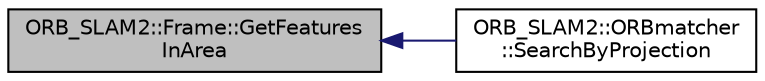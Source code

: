 digraph "ORB_SLAM2::Frame::GetFeaturesInArea"
{
  edge [fontname="Helvetica",fontsize="10",labelfontname="Helvetica",labelfontsize="10"];
  node [fontname="Helvetica",fontsize="10",shape=record];
  rankdir="LR";
  Node16 [label="ORB_SLAM2::Frame::GetFeatures\lInArea",height=0.2,width=0.4,color="black", fillcolor="grey75", style="filled", fontcolor="black"];
  Node16 -> Node17 [dir="back",color="midnightblue",fontsize="10",style="solid",fontname="Helvetica"];
  Node17 [label="ORB_SLAM2::ORBmatcher\l::SearchByProjection",height=0.2,width=0.4,color="black", fillcolor="white", style="filled",URL="$class_o_r_b___s_l_a_m2_1_1_o_r_bmatcher.html#a0dba0b2bed7d16ca56e27ff4df00f557",tooltip="通过投影，对上一帧的特征点进行跟踪 "];
}
